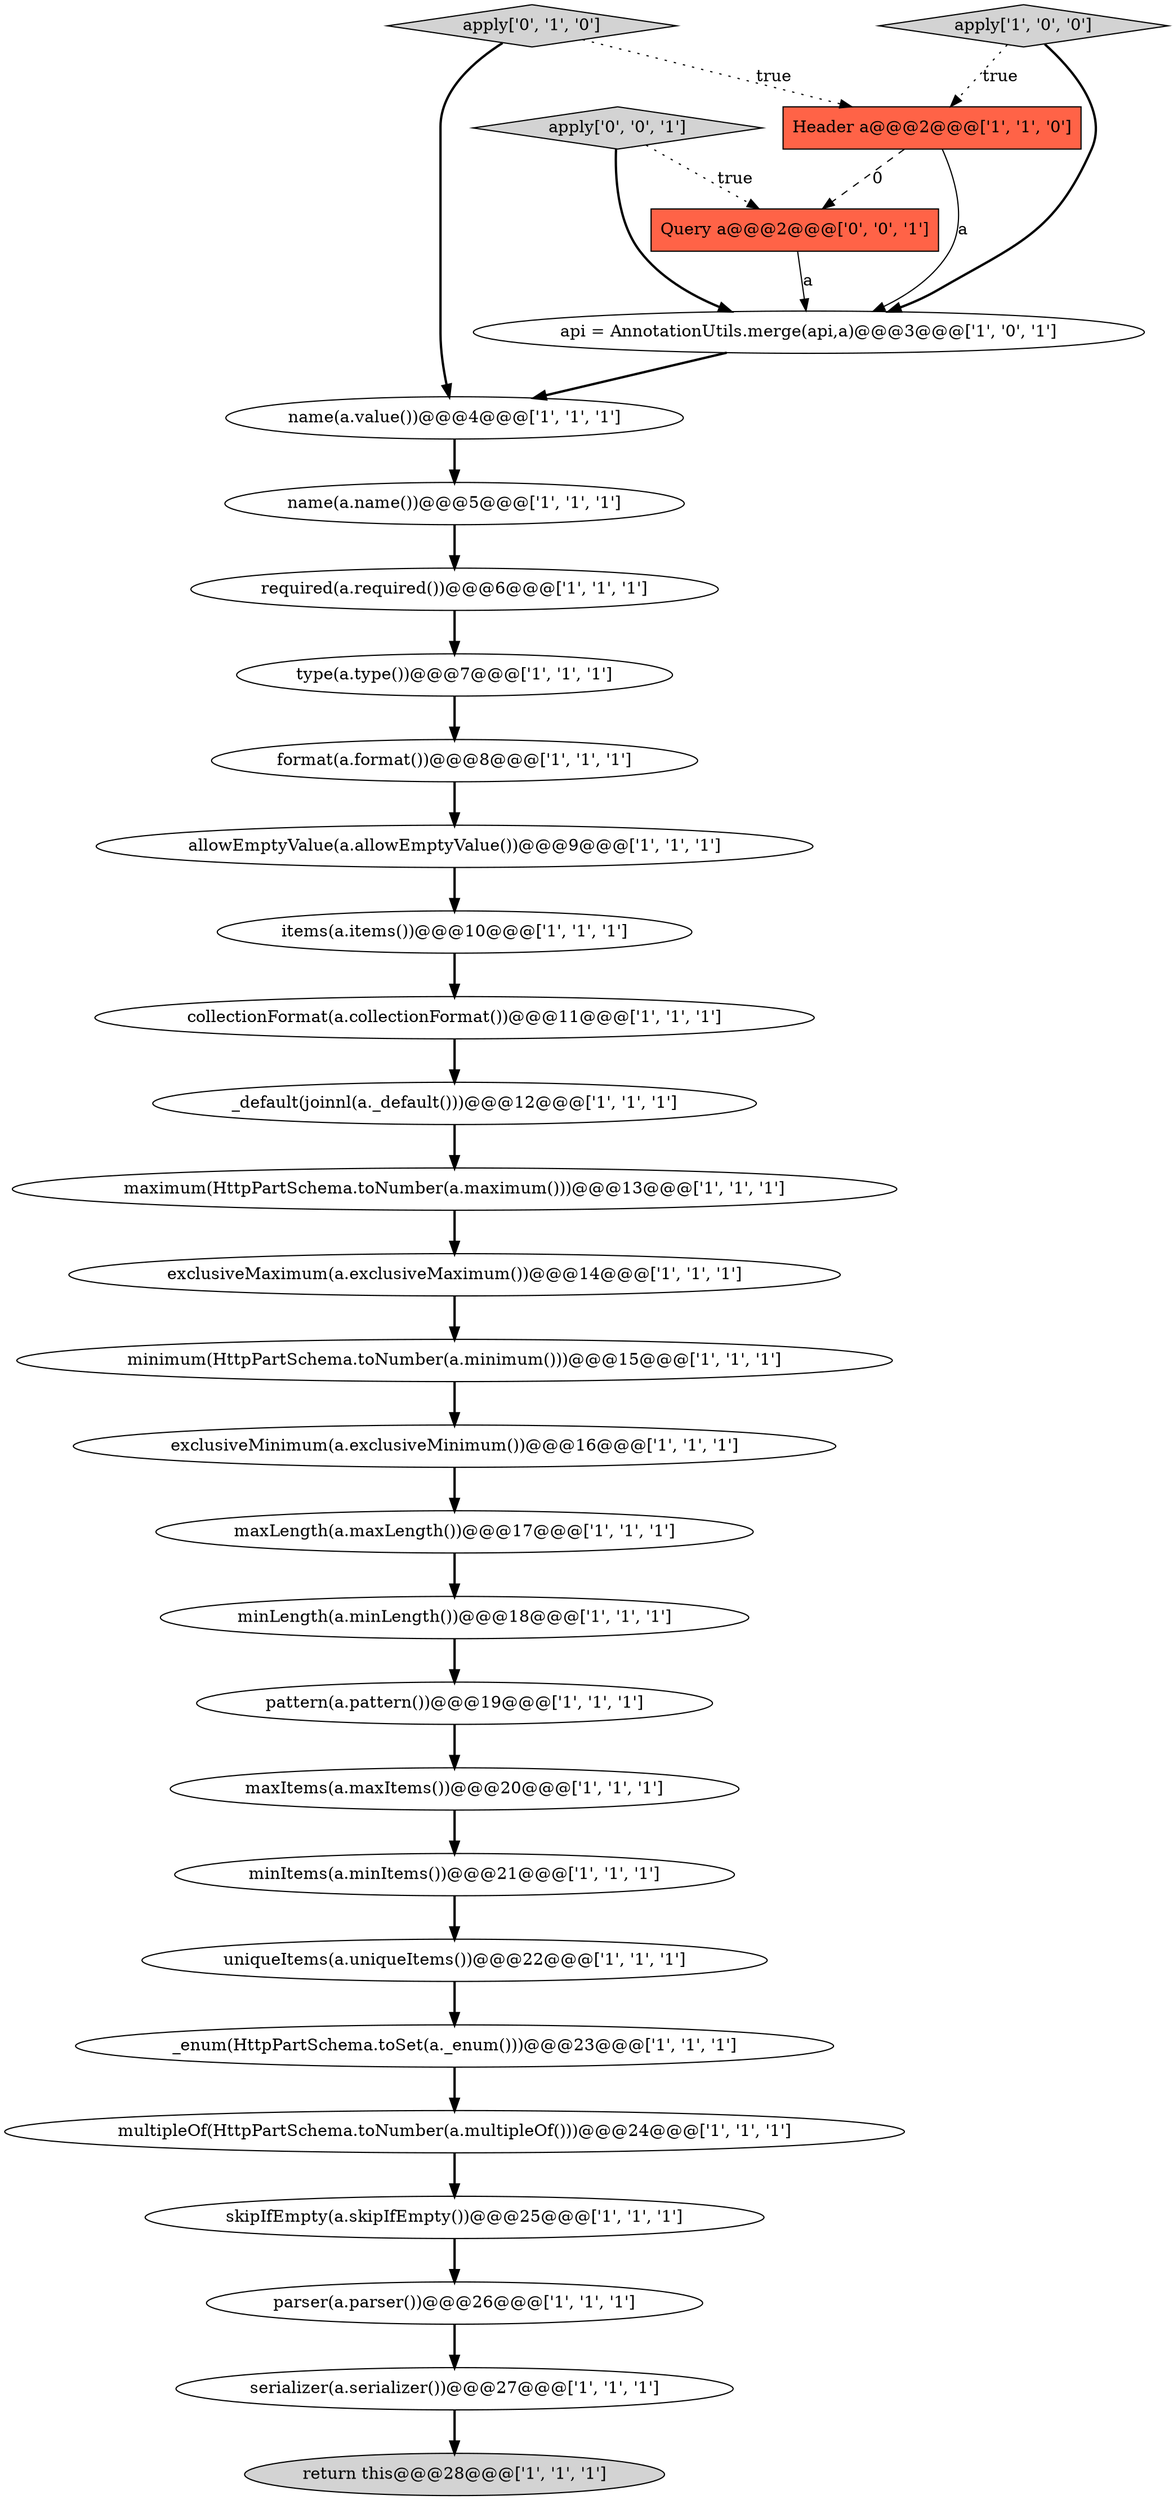 digraph {
28 [style = filled, label = "apply['0', '1', '0']", fillcolor = lightgray, shape = diamond image = "AAA0AAABBB2BBB"];
9 [style = filled, label = "exclusiveMaximum(a.exclusiveMaximum())@@@14@@@['1', '1', '1']", fillcolor = white, shape = ellipse image = "AAA0AAABBB1BBB"];
12 [style = filled, label = "return this@@@28@@@['1', '1', '1']", fillcolor = lightgray, shape = ellipse image = "AAA0AAABBB1BBB"];
19 [style = filled, label = "type(a.type())@@@7@@@['1', '1', '1']", fillcolor = white, shape = ellipse image = "AAA0AAABBB1BBB"];
23 [style = filled, label = "maxLength(a.maxLength())@@@17@@@['1', '1', '1']", fillcolor = white, shape = ellipse image = "AAA0AAABBB1BBB"];
5 [style = filled, label = "exclusiveMinimum(a.exclusiveMinimum())@@@16@@@['1', '1', '1']", fillcolor = white, shape = ellipse image = "AAA0AAABBB1BBB"];
27 [style = filled, label = "skipIfEmpty(a.skipIfEmpty())@@@25@@@['1', '1', '1']", fillcolor = white, shape = ellipse image = "AAA0AAABBB1BBB"];
20 [style = filled, label = "pattern(a.pattern())@@@19@@@['1', '1', '1']", fillcolor = white, shape = ellipse image = "AAA0AAABBB1BBB"];
13 [style = filled, label = "allowEmptyValue(a.allowEmptyValue())@@@9@@@['1', '1', '1']", fillcolor = white, shape = ellipse image = "AAA0AAABBB1BBB"];
1 [style = filled, label = "maximum(HttpPartSchema.toNumber(a.maximum()))@@@13@@@['1', '1', '1']", fillcolor = white, shape = ellipse image = "AAA0AAABBB1BBB"];
22 [style = filled, label = "collectionFormat(a.collectionFormat())@@@11@@@['1', '1', '1']", fillcolor = white, shape = ellipse image = "AAA0AAABBB1BBB"];
29 [style = filled, label = "Query a@@@2@@@['0', '0', '1']", fillcolor = tomato, shape = box image = "AAA0AAABBB3BBB"];
10 [style = filled, label = "format(a.format())@@@8@@@['1', '1', '1']", fillcolor = white, shape = ellipse image = "AAA0AAABBB1BBB"];
11 [style = filled, label = "serializer(a.serializer())@@@27@@@['1', '1', '1']", fillcolor = white, shape = ellipse image = "AAA0AAABBB1BBB"];
3 [style = filled, label = "_enum(HttpPartSchema.toSet(a._enum()))@@@23@@@['1', '1', '1']", fillcolor = white, shape = ellipse image = "AAA0AAABBB1BBB"];
25 [style = filled, label = "parser(a.parser())@@@26@@@['1', '1', '1']", fillcolor = white, shape = ellipse image = "AAA0AAABBB1BBB"];
8 [style = filled, label = "_default(joinnl(a._default()))@@@12@@@['1', '1', '1']", fillcolor = white, shape = ellipse image = "AAA0AAABBB1BBB"];
0 [style = filled, label = "multipleOf(HttpPartSchema.toNumber(a.multipleOf()))@@@24@@@['1', '1', '1']", fillcolor = white, shape = ellipse image = "AAA0AAABBB1BBB"];
21 [style = filled, label = "uniqueItems(a.uniqueItems())@@@22@@@['1', '1', '1']", fillcolor = white, shape = ellipse image = "AAA0AAABBB1BBB"];
6 [style = filled, label = "apply['1', '0', '0']", fillcolor = lightgray, shape = diamond image = "AAA0AAABBB1BBB"];
4 [style = filled, label = "minLength(a.minLength())@@@18@@@['1', '1', '1']", fillcolor = white, shape = ellipse image = "AAA0AAABBB1BBB"];
30 [style = filled, label = "apply['0', '0', '1']", fillcolor = lightgray, shape = diamond image = "AAA0AAABBB3BBB"];
14 [style = filled, label = "api = AnnotationUtils.merge(api,a)@@@3@@@['1', '0', '1']", fillcolor = white, shape = ellipse image = "AAA0AAABBB1BBB"];
15 [style = filled, label = "required(a.required())@@@6@@@['1', '1', '1']", fillcolor = white, shape = ellipse image = "AAA0AAABBB1BBB"];
24 [style = filled, label = "maxItems(a.maxItems())@@@20@@@['1', '1', '1']", fillcolor = white, shape = ellipse image = "AAA0AAABBB1BBB"];
2 [style = filled, label = "minItems(a.minItems())@@@21@@@['1', '1', '1']", fillcolor = white, shape = ellipse image = "AAA0AAABBB1BBB"];
16 [style = filled, label = "minimum(HttpPartSchema.toNumber(a.minimum()))@@@15@@@['1', '1', '1']", fillcolor = white, shape = ellipse image = "AAA0AAABBB1BBB"];
18 [style = filled, label = "name(a.name())@@@5@@@['1', '1', '1']", fillcolor = white, shape = ellipse image = "AAA0AAABBB1BBB"];
26 [style = filled, label = "Header a@@@2@@@['1', '1', '0']", fillcolor = tomato, shape = box image = "AAA0AAABBB1BBB"];
17 [style = filled, label = "name(a.value())@@@4@@@['1', '1', '1']", fillcolor = white, shape = ellipse image = "AAA0AAABBB1BBB"];
7 [style = filled, label = "items(a.items())@@@10@@@['1', '1', '1']", fillcolor = white, shape = ellipse image = "AAA0AAABBB1BBB"];
24->2 [style = bold, label=""];
5->23 [style = bold, label=""];
0->27 [style = bold, label=""];
18->15 [style = bold, label=""];
23->4 [style = bold, label=""];
14->17 [style = bold, label=""];
19->10 [style = bold, label=""];
11->12 [style = bold, label=""];
29->14 [style = solid, label="a"];
15->19 [style = bold, label=""];
9->16 [style = bold, label=""];
1->9 [style = bold, label=""];
3->0 [style = bold, label=""];
22->8 [style = bold, label=""];
6->14 [style = bold, label=""];
8->1 [style = bold, label=""];
7->22 [style = bold, label=""];
30->29 [style = dotted, label="true"];
6->26 [style = dotted, label="true"];
26->14 [style = solid, label="a"];
10->13 [style = bold, label=""];
2->21 [style = bold, label=""];
13->7 [style = bold, label=""];
25->11 [style = bold, label=""];
28->26 [style = dotted, label="true"];
4->20 [style = bold, label=""];
16->5 [style = bold, label=""];
28->17 [style = bold, label=""];
30->14 [style = bold, label=""];
20->24 [style = bold, label=""];
26->29 [style = dashed, label="0"];
27->25 [style = bold, label=""];
17->18 [style = bold, label=""];
21->3 [style = bold, label=""];
}
